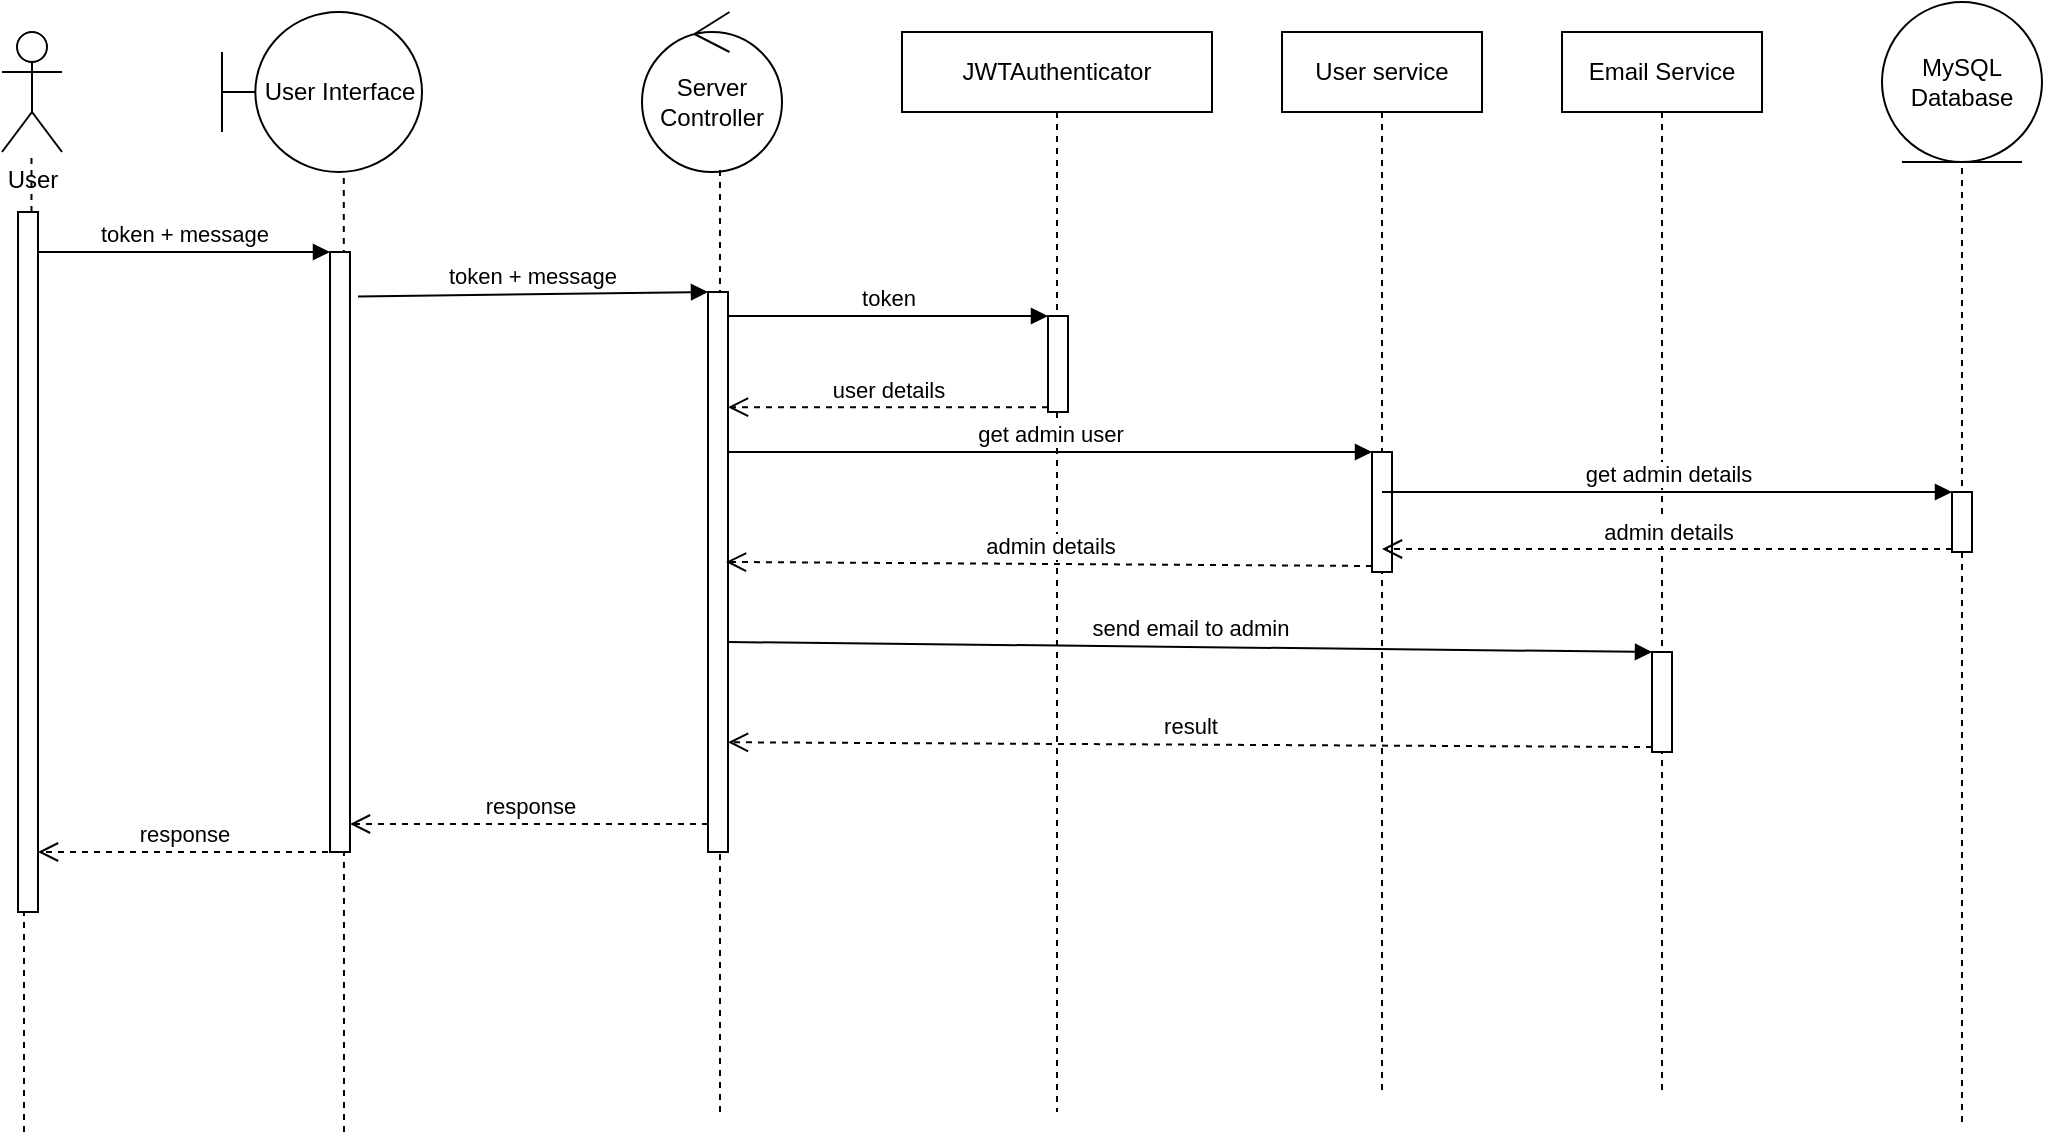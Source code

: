 <mxfile version="14.4.3" type="device"><diagram id="DowU1NEMmG_TEcjfzPfF" name="Page-1"><mxGraphModel dx="1186" dy="682" grid="1" gridSize="10" guides="1" tooltips="1" connect="1" arrows="1" fold="1" page="1" pageScale="1" pageWidth="850" pageHeight="1100" math="0" shadow="0"><root><mxCell id="0"/><mxCell id="1" parent="0"/><mxCell id="n1aIXhTCogoQgueZEqXS-1" value="User" style="shape=umlActor;verticalLabelPosition=bottom;verticalAlign=top;html=1;outlineConnect=0;" vertex="1" parent="1"><mxGeometry x="80" y="50" width="30" height="60" as="geometry"/></mxCell><mxCell id="n1aIXhTCogoQgueZEqXS-2" value="" style="endArrow=none;dashed=1;html=1;" edge="1" parent="1" source="n1aIXhTCogoQgueZEqXS-14" target="n1aIXhTCogoQgueZEqXS-1"><mxGeometry width="50" height="50" relative="1" as="geometry"><mxPoint x="91" y="660" as="sourcePoint"/><mxPoint x="130" y="150" as="targetPoint"/></mxGeometry></mxCell><mxCell id="n1aIXhTCogoQgueZEqXS-3" value="User Interface" style="shape=umlBoundary;whiteSpace=wrap;html=1;" vertex="1" parent="1"><mxGeometry x="190" y="40" width="100" height="80" as="geometry"/></mxCell><mxCell id="n1aIXhTCogoQgueZEqXS-4" value="" style="endArrow=none;dashed=1;html=1;" edge="1" parent="1"><mxGeometry width="50" height="50" relative="1" as="geometry"><mxPoint x="251" y="600" as="sourcePoint"/><mxPoint x="250.893" y="120" as="targetPoint"/></mxGeometry></mxCell><mxCell id="n1aIXhTCogoQgueZEqXS-5" value="Server Controller" style="ellipse;shape=umlControl;whiteSpace=wrap;html=1;" vertex="1" parent="1"><mxGeometry x="400" y="40" width="70" height="80" as="geometry"/></mxCell><mxCell id="n1aIXhTCogoQgueZEqXS-6" value="" style="endArrow=none;dashed=1;html=1;entryX=0.557;entryY=0.975;entryDx=0;entryDy=0;entryPerimeter=0;" edge="1" parent="1" target="n1aIXhTCogoQgueZEqXS-5"><mxGeometry width="50" height="50" relative="1" as="geometry"><mxPoint x="439" y="590" as="sourcePoint"/><mxPoint x="260.893" y="130" as="targetPoint"/></mxGeometry></mxCell><mxCell id="n1aIXhTCogoQgueZEqXS-7" value="" style="html=1;points=[];perimeter=orthogonalPerimeter;" vertex="1" parent="1"><mxGeometry x="244" y="160" width="10" height="300" as="geometry"/></mxCell><mxCell id="n1aIXhTCogoQgueZEqXS-8" value="token + message" style="html=1;verticalAlign=bottom;endArrow=block;entryX=0;entryY=0;" edge="1" parent="1" source="n1aIXhTCogoQgueZEqXS-14" target="n1aIXhTCogoQgueZEqXS-7"><mxGeometry relative="1" as="geometry"><mxPoint x="130" y="190" as="sourcePoint"/></mxGeometry></mxCell><mxCell id="n1aIXhTCogoQgueZEqXS-9" value="response" style="html=1;verticalAlign=bottom;endArrow=open;dashed=1;endSize=8;exitX=-0.1;exitY=1;exitDx=0;exitDy=0;exitPerimeter=0;" edge="1" parent="1" source="n1aIXhTCogoQgueZEqXS-7" target="n1aIXhTCogoQgueZEqXS-14"><mxGeometry relative="1" as="geometry"><mxPoint x="110" y="410" as="targetPoint"/></mxGeometry></mxCell><mxCell id="n1aIXhTCogoQgueZEqXS-11" value="" style="html=1;points=[];perimeter=orthogonalPerimeter;" vertex="1" parent="1"><mxGeometry x="433" y="180" width="10" height="280" as="geometry"/></mxCell><mxCell id="n1aIXhTCogoQgueZEqXS-12" value="token + message" style="html=1;verticalAlign=bottom;endArrow=block;entryX=0;entryY=0;exitX=1.4;exitY=0.074;exitDx=0;exitDy=0;exitPerimeter=0;" edge="1" parent="1" source="n1aIXhTCogoQgueZEqXS-7" target="n1aIXhTCogoQgueZEqXS-11"><mxGeometry relative="1" as="geometry"><mxPoint x="360" y="180" as="sourcePoint"/></mxGeometry></mxCell><mxCell id="n1aIXhTCogoQgueZEqXS-13" value="response" style="html=1;verticalAlign=bottom;endArrow=open;dashed=1;endSize=8;exitX=0;exitY=0.95;" edge="1" parent="1" source="n1aIXhTCogoQgueZEqXS-11" target="n1aIXhTCogoQgueZEqXS-7"><mxGeometry relative="1" as="geometry"><mxPoint x="360" y="256" as="targetPoint"/></mxGeometry></mxCell><mxCell id="n1aIXhTCogoQgueZEqXS-14" value="" style="html=1;points=[];perimeter=orthogonalPerimeter;" vertex="1" parent="1"><mxGeometry x="88" y="140" width="10" height="350" as="geometry"/></mxCell><mxCell id="n1aIXhTCogoQgueZEqXS-15" value="" style="endArrow=none;dashed=1;html=1;" edge="1" parent="1" target="n1aIXhTCogoQgueZEqXS-14"><mxGeometry width="50" height="50" relative="1" as="geometry"><mxPoint x="91" y="600" as="sourcePoint"/><mxPoint x="94.793" y="110" as="targetPoint"/></mxGeometry></mxCell><mxCell id="n1aIXhTCogoQgueZEqXS-16" value="JWTAuthenticator" style="shape=umlLifeline;perimeter=lifelinePerimeter;whiteSpace=wrap;html=1;container=1;collapsible=0;recursiveResize=0;outlineConnect=0;" vertex="1" parent="1"><mxGeometry x="530" y="50" width="155" height="540" as="geometry"/></mxCell><mxCell id="n1aIXhTCogoQgueZEqXS-17" value="" style="html=1;points=[];perimeter=orthogonalPerimeter;" vertex="1" parent="n1aIXhTCogoQgueZEqXS-16"><mxGeometry x="73" y="142" width="10" height="48" as="geometry"/></mxCell><mxCell id="n1aIXhTCogoQgueZEqXS-18" value="token" style="html=1;verticalAlign=bottom;endArrow=block;entryX=0;entryY=0;" edge="1" parent="1" source="n1aIXhTCogoQgueZEqXS-11" target="n1aIXhTCogoQgueZEqXS-17"><mxGeometry relative="1" as="geometry"><mxPoint x="533" y="192" as="sourcePoint"/></mxGeometry></mxCell><mxCell id="n1aIXhTCogoQgueZEqXS-19" value="user details" style="html=1;verticalAlign=bottom;endArrow=open;dashed=1;endSize=8;exitX=0;exitY=0.95;" edge="1" parent="1" source="n1aIXhTCogoQgueZEqXS-17" target="n1aIXhTCogoQgueZEqXS-11"><mxGeometry relative="1" as="geometry"><mxPoint x="533" y="268" as="targetPoint"/></mxGeometry></mxCell><mxCell id="n1aIXhTCogoQgueZEqXS-20" value="get admin user" style="html=1;verticalAlign=bottom;endArrow=block;entryX=0;entryY=0;" edge="1" parent="1" source="n1aIXhTCogoQgueZEqXS-11" target="n1aIXhTCogoQgueZEqXS-23"><mxGeometry relative="1" as="geometry"><mxPoint x="665" y="330" as="sourcePoint"/></mxGeometry></mxCell><mxCell id="n1aIXhTCogoQgueZEqXS-21" value="admin details" style="html=1;verticalAlign=bottom;endArrow=open;dashed=1;endSize=8;exitX=0;exitY=0.95;entryX=0.9;entryY=0.482;entryDx=0;entryDy=0;entryPerimeter=0;" edge="1" parent="1" source="n1aIXhTCogoQgueZEqXS-23" target="n1aIXhTCogoQgueZEqXS-11"><mxGeometry relative="1" as="geometry"><mxPoint x="665" y="406" as="targetPoint"/></mxGeometry></mxCell><mxCell id="n1aIXhTCogoQgueZEqXS-22" value="User service" style="shape=umlLifeline;perimeter=lifelinePerimeter;whiteSpace=wrap;html=1;container=1;collapsible=0;recursiveResize=0;outlineConnect=0;" vertex="1" parent="1"><mxGeometry x="720" y="50" width="100" height="530" as="geometry"/></mxCell><mxCell id="n1aIXhTCogoQgueZEqXS-23" value="" style="html=1;points=[];perimeter=orthogonalPerimeter;" vertex="1" parent="n1aIXhTCogoQgueZEqXS-22"><mxGeometry x="45" y="210" width="10" height="60" as="geometry"/></mxCell><mxCell id="n1aIXhTCogoQgueZEqXS-31" value="Email Service" style="shape=umlLifeline;perimeter=lifelinePerimeter;whiteSpace=wrap;html=1;container=1;collapsible=0;recursiveResize=0;outlineConnect=0;" vertex="1" parent="1"><mxGeometry x="860" y="50" width="100" height="530" as="geometry"/></mxCell><mxCell id="n1aIXhTCogoQgueZEqXS-32" value="" style="html=1;points=[];perimeter=orthogonalPerimeter;" vertex="1" parent="n1aIXhTCogoQgueZEqXS-31"><mxGeometry x="45" y="310" width="10" height="50" as="geometry"/></mxCell><mxCell id="n1aIXhTCogoQgueZEqXS-33" value="send email to admin" style="html=1;verticalAlign=bottom;endArrow=block;entryX=0;entryY=0;exitX=1;exitY=0.625;exitDx=0;exitDy=0;exitPerimeter=0;" edge="1" target="n1aIXhTCogoQgueZEqXS-32" parent="1" source="n1aIXhTCogoQgueZEqXS-11"><mxGeometry relative="1" as="geometry"><mxPoint x="835" y="330" as="sourcePoint"/></mxGeometry></mxCell><mxCell id="n1aIXhTCogoQgueZEqXS-35" value="MySQL Database" style="ellipse;shape=umlEntity;whiteSpace=wrap;html=1;" vertex="1" parent="1"><mxGeometry x="1020" y="35" width="80" height="80" as="geometry"/></mxCell><mxCell id="n1aIXhTCogoQgueZEqXS-36" value="" style="endArrow=none;dashed=1;html=1;entryX=0.5;entryY=1;entryDx=0;entryDy=0;" edge="1" parent="1" target="n1aIXhTCogoQgueZEqXS-35"><mxGeometry width="50" height="50" relative="1" as="geometry"><mxPoint x="1060" y="595" as="sourcePoint"/><mxPoint x="1230" y="175" as="targetPoint"/></mxGeometry></mxCell><mxCell id="n1aIXhTCogoQgueZEqXS-37" value="" style="html=1;points=[];perimeter=orthogonalPerimeter;" vertex="1" parent="1"><mxGeometry x="1055" y="280" width="10" height="30" as="geometry"/></mxCell><mxCell id="n1aIXhTCogoQgueZEqXS-38" value="get admin details" style="html=1;verticalAlign=bottom;endArrow=block;entryX=0;entryY=0;" edge="1" target="n1aIXhTCogoQgueZEqXS-37" parent="1" source="n1aIXhTCogoQgueZEqXS-22"><mxGeometry relative="1" as="geometry"><mxPoint x="985" y="250" as="sourcePoint"/></mxGeometry></mxCell><mxCell id="n1aIXhTCogoQgueZEqXS-39" value="admin details" style="html=1;verticalAlign=bottom;endArrow=open;dashed=1;endSize=8;exitX=0;exitY=0.95;" edge="1" source="n1aIXhTCogoQgueZEqXS-37" parent="1" target="n1aIXhTCogoQgueZEqXS-22"><mxGeometry relative="1" as="geometry"><mxPoint x="985" y="326" as="targetPoint"/></mxGeometry></mxCell><mxCell id="n1aIXhTCogoQgueZEqXS-34" value="result" style="html=1;verticalAlign=bottom;endArrow=open;dashed=1;endSize=8;exitX=0;exitY=0.95;entryX=1;entryY=0.804;entryDx=0;entryDy=0;entryPerimeter=0;" edge="1" source="n1aIXhTCogoQgueZEqXS-32" parent="1" target="n1aIXhTCogoQgueZEqXS-11"><mxGeometry relative="1" as="geometry"><mxPoint x="440" y="436" as="targetPoint"/></mxGeometry></mxCell></root></mxGraphModel></diagram></mxfile>
